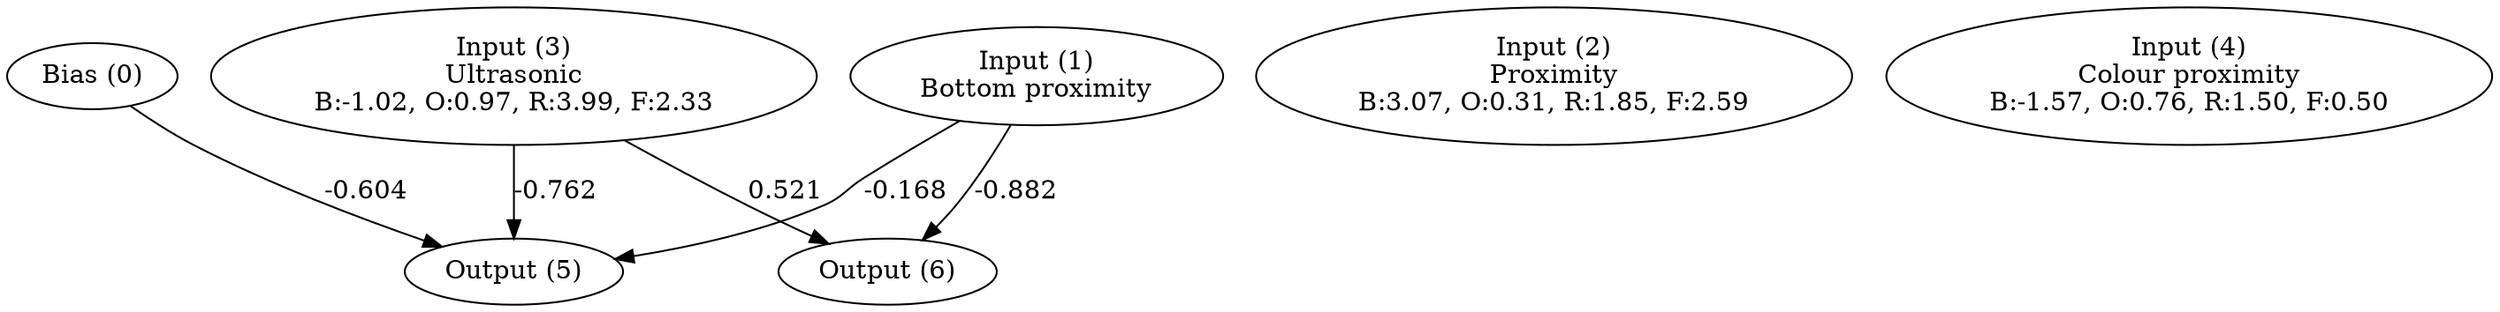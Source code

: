 digraph G {
  0 [ label="Bias (0)" ];
  1 [ label="Input (1)\nBottom proximity" ];
  2 [ label="Input (2)\nProximity\nB:3.07, O:0.31, R:1.85, F:2.59" ];
  3 [ label="Input (3)\nUltrasonic\nB:-1.02, O:0.97, R:3.99, F:2.33" ];
  4 [ label="Input (4)\nColour proximity\nB:-1.57, O:0.76, R:1.50, F:0.50" ];
  5 [ label="Output (5)" ];
  6 [ label="Output (6)" ];
  { rank=same 0 1 2 3 4 }
  { rank=same 5 6 }
  0 -> 5 [ label="-0.604" ];
  1 -> 5 [ label="-0.168" ];
  1 -> 6 [ label="-0.882" ];
  3 -> 5 [ label="-0.762" ];
  3 -> 6 [ label="0.521" ];
}
